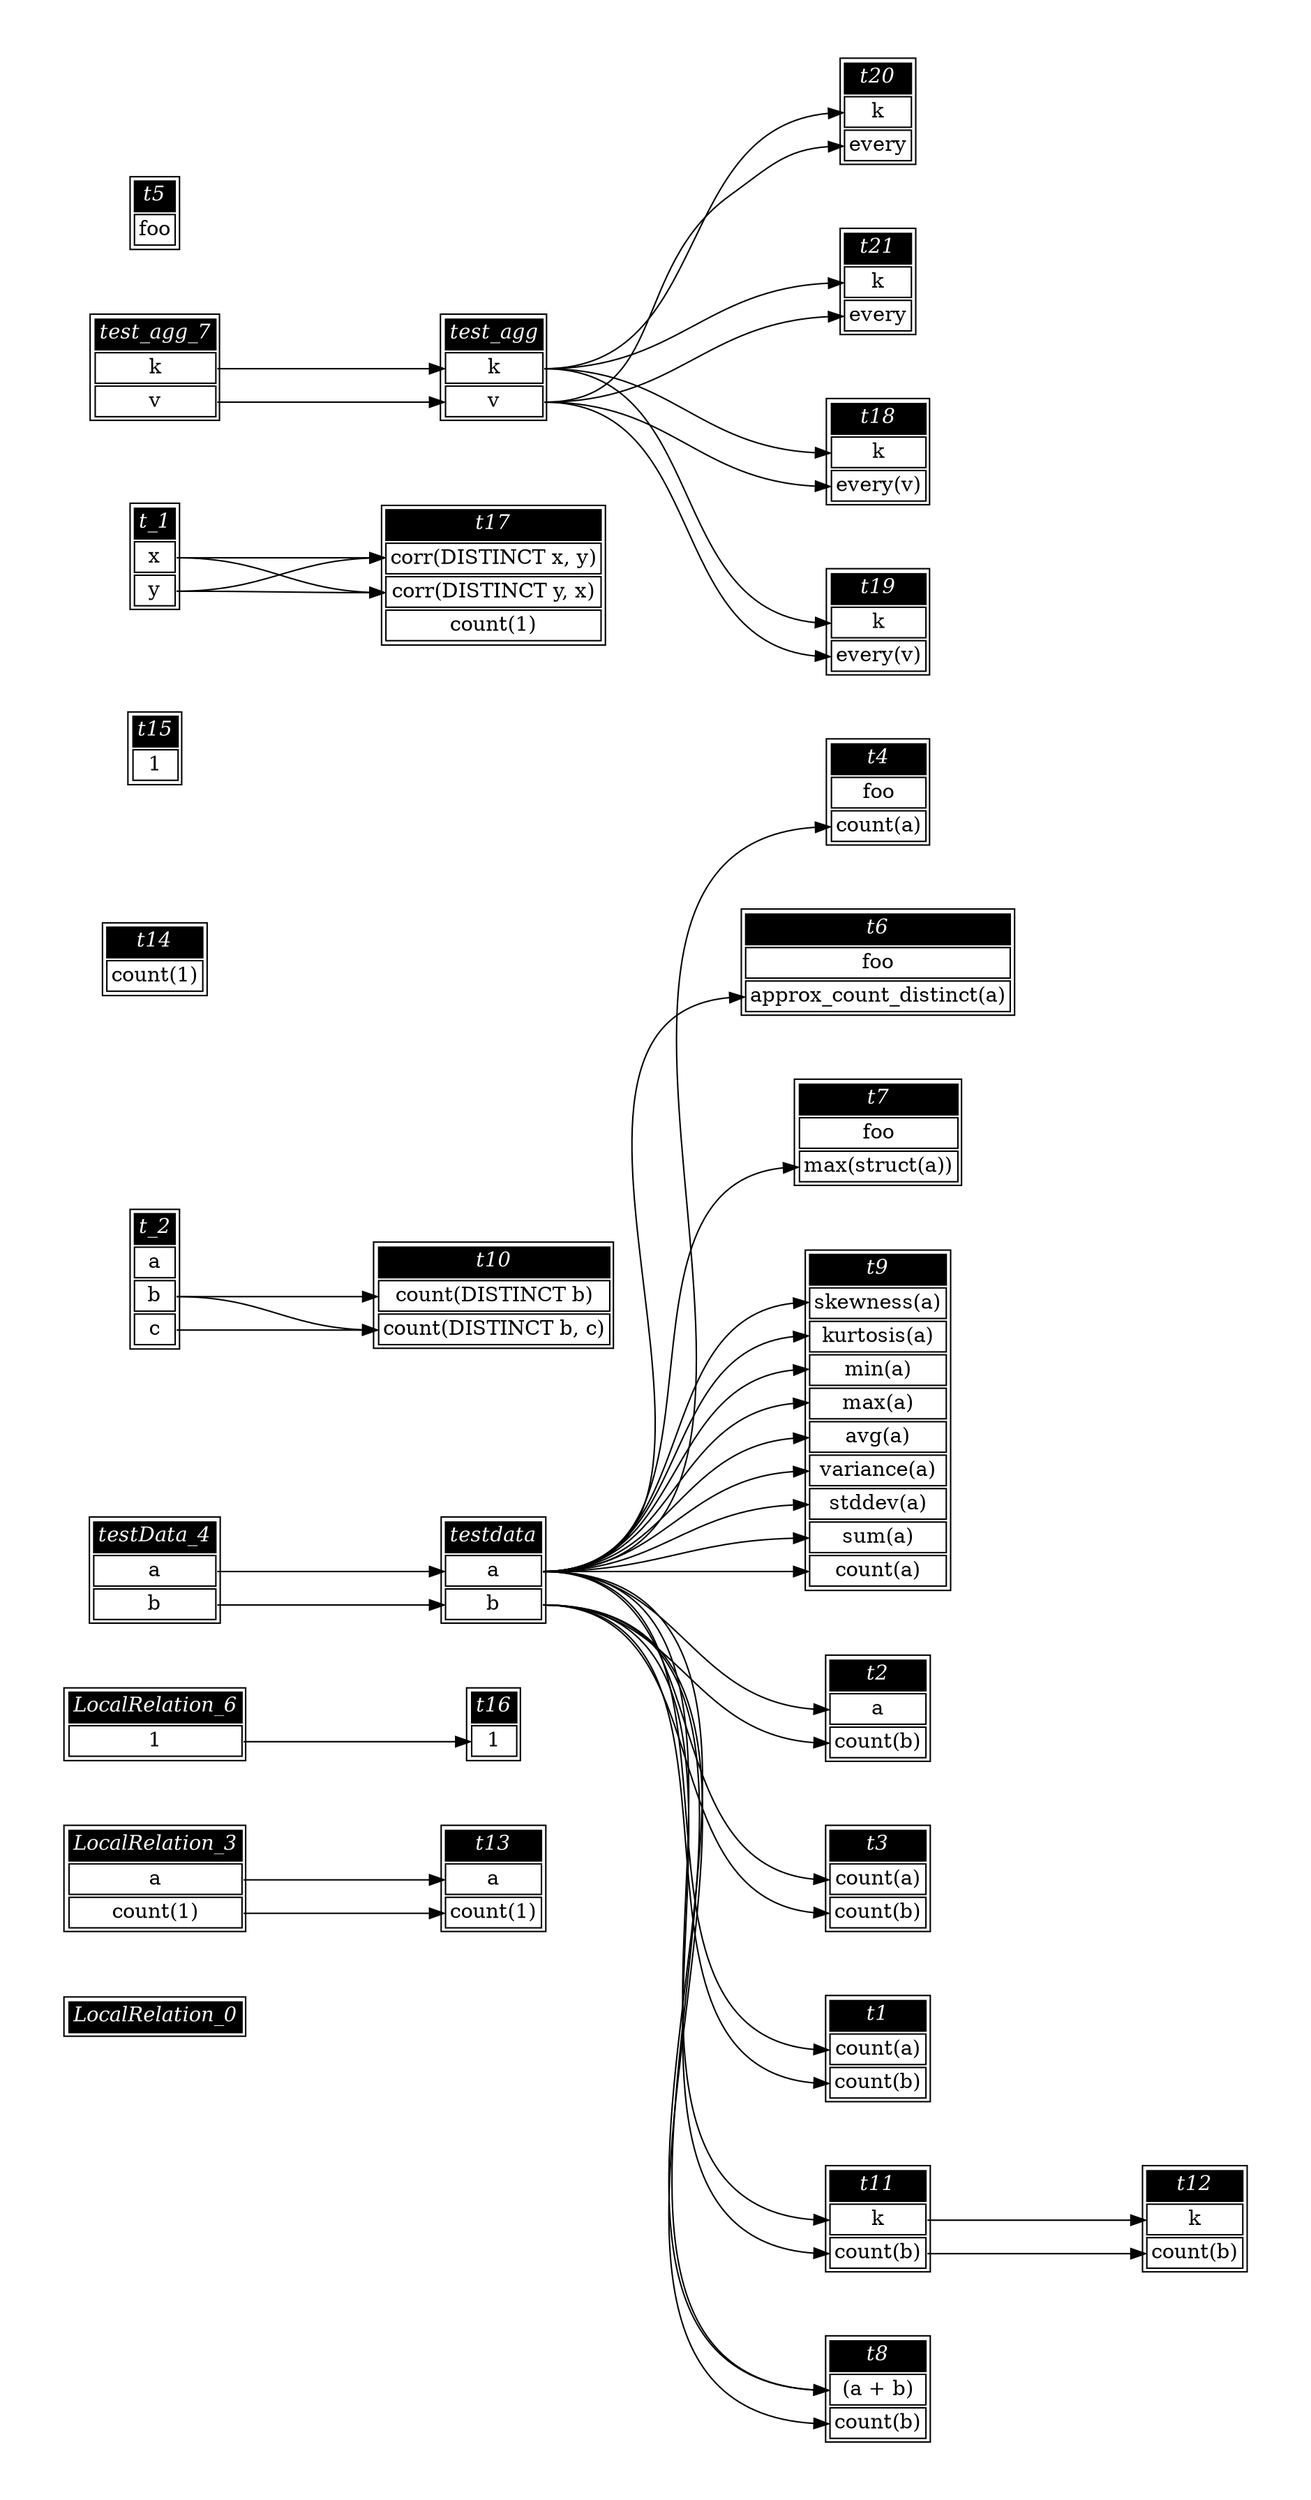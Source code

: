 // Automatically generated by SQLFlowTestSuite


digraph {
  graph [pad="0.5" nodesep="0.5" ranksep="1" fontname="Helvetica" rankdir=LR];
  node [shape=plaintext]

  
"LocalRelation_0" [color="black" label=<
<table>
  <tr><td bgcolor="black" port="nodeName"><i><font color="white">LocalRelation_0</font></i></td></tr>
  
</table>>];
     

"LocalRelation_3" [color="black" label=<
<table>
  <tr><td bgcolor="black" port="nodeName"><i><font color="white">LocalRelation_3</font></i></td></tr>
  <tr><td port="0">a</td></tr>
<tr><td port="1">count(1)</td></tr>
</table>>];
     

"LocalRelation_6" [color="black" label=<
<table>
  <tr><td bgcolor="black" port="nodeName"><i><font color="white">LocalRelation_6</font></i></td></tr>
  <tr><td port="0">1</td></tr>
</table>>];
     

"t1" [color="black" label=<
<table>
  <tr><td bgcolor="black" port="nodeName"><i><font color="white">t1</font></i></td></tr>
  <tr><td port="0">count(a)</td></tr>
<tr><td port="1">count(b)</td></tr>
</table>>];
     

"t10" [color="black" label=<
<table>
  <tr><td bgcolor="black" port="nodeName"><i><font color="white">t10</font></i></td></tr>
  <tr><td port="0">count(DISTINCT b)</td></tr>
<tr><td port="1">count(DISTINCT b, c)</td></tr>
</table>>];
     

"t11" [color="black" label=<
<table>
  <tr><td bgcolor="black" port="nodeName"><i><font color="white">t11</font></i></td></tr>
  <tr><td port="0">k</td></tr>
<tr><td port="1">count(b)</td></tr>
</table>>];
     

"t12" [color="black" label=<
<table>
  <tr><td bgcolor="black" port="nodeName"><i><font color="white">t12</font></i></td></tr>
  <tr><td port="0">k</td></tr>
<tr><td port="1">count(b)</td></tr>
</table>>];
     

"t13" [color="black" label=<
<table>
  <tr><td bgcolor="black" port="nodeName"><i><font color="white">t13</font></i></td></tr>
  <tr><td port="0">a</td></tr>
<tr><td port="1">count(1)</td></tr>
</table>>];
     

"t14" [color="black" label=<
<table>
  <tr><td bgcolor="black" port="nodeName"><i><font color="white">t14</font></i></td></tr>
  <tr><td port="0">count(1)</td></tr>
</table>>];
     

"t15" [color="black" label=<
<table>
  <tr><td bgcolor="black" port="nodeName"><i><font color="white">t15</font></i></td></tr>
  <tr><td port="0">1</td></tr>
</table>>];
     

"t16" [color="black" label=<
<table>
  <tr><td bgcolor="black" port="nodeName"><i><font color="white">t16</font></i></td></tr>
  <tr><td port="0">1</td></tr>
</table>>];
     

"t17" [color="black" label=<
<table>
  <tr><td bgcolor="black" port="nodeName"><i><font color="white">t17</font></i></td></tr>
  <tr><td port="0">corr(DISTINCT x, y)</td></tr>
<tr><td port="1">corr(DISTINCT y, x)</td></tr>
<tr><td port="2">count(1)</td></tr>
</table>>];
     

"t18" [color="black" label=<
<table>
  <tr><td bgcolor="black" port="nodeName"><i><font color="white">t18</font></i></td></tr>
  <tr><td port="0">k</td></tr>
<tr><td port="1">every(v)</td></tr>
</table>>];
     

"t19" [color="black" label=<
<table>
  <tr><td bgcolor="black" port="nodeName"><i><font color="white">t19</font></i></td></tr>
  <tr><td port="0">k</td></tr>
<tr><td port="1">every(v)</td></tr>
</table>>];
     

"t2" [color="black" label=<
<table>
  <tr><td bgcolor="black" port="nodeName"><i><font color="white">t2</font></i></td></tr>
  <tr><td port="0">a</td></tr>
<tr><td port="1">count(b)</td></tr>
</table>>];
     

"t20" [color="black" label=<
<table>
  <tr><td bgcolor="black" port="nodeName"><i><font color="white">t20</font></i></td></tr>
  <tr><td port="0">k</td></tr>
<tr><td port="1">every</td></tr>
</table>>];
     

"t21" [color="black" label=<
<table>
  <tr><td bgcolor="black" port="nodeName"><i><font color="white">t21</font></i></td></tr>
  <tr><td port="0">k</td></tr>
<tr><td port="1">every</td></tr>
</table>>];
     

"t3" [color="black" label=<
<table>
  <tr><td bgcolor="black" port="nodeName"><i><font color="white">t3</font></i></td></tr>
  <tr><td port="0">count(a)</td></tr>
<tr><td port="1">count(b)</td></tr>
</table>>];
     

"t4" [color="black" label=<
<table>
  <tr><td bgcolor="black" port="nodeName"><i><font color="white">t4</font></i></td></tr>
  <tr><td port="0">foo</td></tr>
<tr><td port="1">count(a)</td></tr>
</table>>];
     

"t5" [color="black" label=<
<table>
  <tr><td bgcolor="black" port="nodeName"><i><font color="white">t5</font></i></td></tr>
  <tr><td port="0">foo</td></tr>
</table>>];
     

"t6" [color="black" label=<
<table>
  <tr><td bgcolor="black" port="nodeName"><i><font color="white">t6</font></i></td></tr>
  <tr><td port="0">foo</td></tr>
<tr><td port="1">approx_count_distinct(a)</td></tr>
</table>>];
     

"t7" [color="black" label=<
<table>
  <tr><td bgcolor="black" port="nodeName"><i><font color="white">t7</font></i></td></tr>
  <tr><td port="0">foo</td></tr>
<tr><td port="1">max(struct(a))</td></tr>
</table>>];
     

"t8" [color="black" label=<
<table>
  <tr><td bgcolor="black" port="nodeName"><i><font color="white">t8</font></i></td></tr>
  <tr><td port="0">(a + b)</td></tr>
<tr><td port="1">count(b)</td></tr>
</table>>];
     

"t9" [color="black" label=<
<table>
  <tr><td bgcolor="black" port="nodeName"><i><font color="white">t9</font></i></td></tr>
  <tr><td port="0">skewness(a)</td></tr>
<tr><td port="1">kurtosis(a)</td></tr>
<tr><td port="2">min(a)</td></tr>
<tr><td port="3">max(a)</td></tr>
<tr><td port="4">avg(a)</td></tr>
<tr><td port="5">variance(a)</td></tr>
<tr><td port="6">stddev(a)</td></tr>
<tr><td port="7">sum(a)</td></tr>
<tr><td port="8">count(a)</td></tr>
</table>>];
     

"t_1" [color="black" label=<
<table>
  <tr><td bgcolor="black" port="nodeName"><i><font color="white">t_1</font></i></td></tr>
  <tr><td port="0">x</td></tr>
<tr><td port="1">y</td></tr>
</table>>];
     

"t_2" [color="black" label=<
<table>
  <tr><td bgcolor="black" port="nodeName"><i><font color="white">t_2</font></i></td></tr>
  <tr><td port="0">a</td></tr>
<tr><td port="1">b</td></tr>
<tr><td port="2">c</td></tr>
</table>>];
     

"testData_4" [color="black" label=<
<table>
  <tr><td bgcolor="black" port="nodeName"><i><font color="white">testData_4</font></i></td></tr>
  <tr><td port="0">a</td></tr>
<tr><td port="1">b</td></tr>
</table>>];
     

"test_agg" [color="black" label=<
<table>
  <tr><td bgcolor="black" port="nodeName"><i><font color="white">test_agg</font></i></td></tr>
  <tr><td port="0">k</td></tr>
<tr><td port="1">v</td></tr>
</table>>];
     

"test_agg_7" [color="black" label=<
<table>
  <tr><td bgcolor="black" port="nodeName"><i><font color="white">test_agg_7</font></i></td></tr>
  <tr><td port="0">k</td></tr>
<tr><td port="1">v</td></tr>
</table>>];
     

"testdata" [color="black" label=<
<table>
  <tr><td bgcolor="black" port="nodeName"><i><font color="white">testdata</font></i></td></tr>
  <tr><td port="0">a</td></tr>
<tr><td port="1">b</td></tr>
</table>>];
     
  "LocalRelation_3":0 -> "t13":0;
"LocalRelation_3":1 -> "t13":1;
"LocalRelation_6":0 -> "t16":0;
"t11":0 -> "t12":0;
"t11":1 -> "t12":1;
"t_1":0 -> "t17":0;
"t_1":0 -> "t17":1;
"t_1":1 -> "t17":0;
"t_1":1 -> "t17":1;
"t_2":1 -> "t10":0;
"t_2":1 -> "t10":1;
"t_2":2 -> "t10":1;
"testData_4":0 -> "testdata":0;
"testData_4":1 -> "testdata":1;
"test_agg":0 -> "t18":0;
"test_agg":0 -> "t19":0;
"test_agg":0 -> "t20":0;
"test_agg":0 -> "t21":0;
"test_agg":1 -> "t18":1;
"test_agg":1 -> "t19":1;
"test_agg":1 -> "t20":1;
"test_agg":1 -> "t21":1;
"test_agg_7":0 -> "test_agg":0;
"test_agg_7":1 -> "test_agg":1;
"testdata":0 -> "t1":0;
"testdata":0 -> "t11":0;
"testdata":0 -> "t2":0;
"testdata":0 -> "t3":0;
"testdata":0 -> "t4":1;
"testdata":0 -> "t6":1;
"testdata":0 -> "t7":1;
"testdata":0 -> "t8":0;
"testdata":0 -> "t9":0;
"testdata":0 -> "t9":1;
"testdata":0 -> "t9":2;
"testdata":0 -> "t9":3;
"testdata":0 -> "t9":4;
"testdata":0 -> "t9":5;
"testdata":0 -> "t9":6;
"testdata":0 -> "t9":7;
"testdata":0 -> "t9":8;
"testdata":1 -> "t1":1;
"testdata":1 -> "t11":1;
"testdata":1 -> "t2":1;
"testdata":1 -> "t3":1;
"testdata":1 -> "t8":0;
"testdata":1 -> "t8":1;
}
       